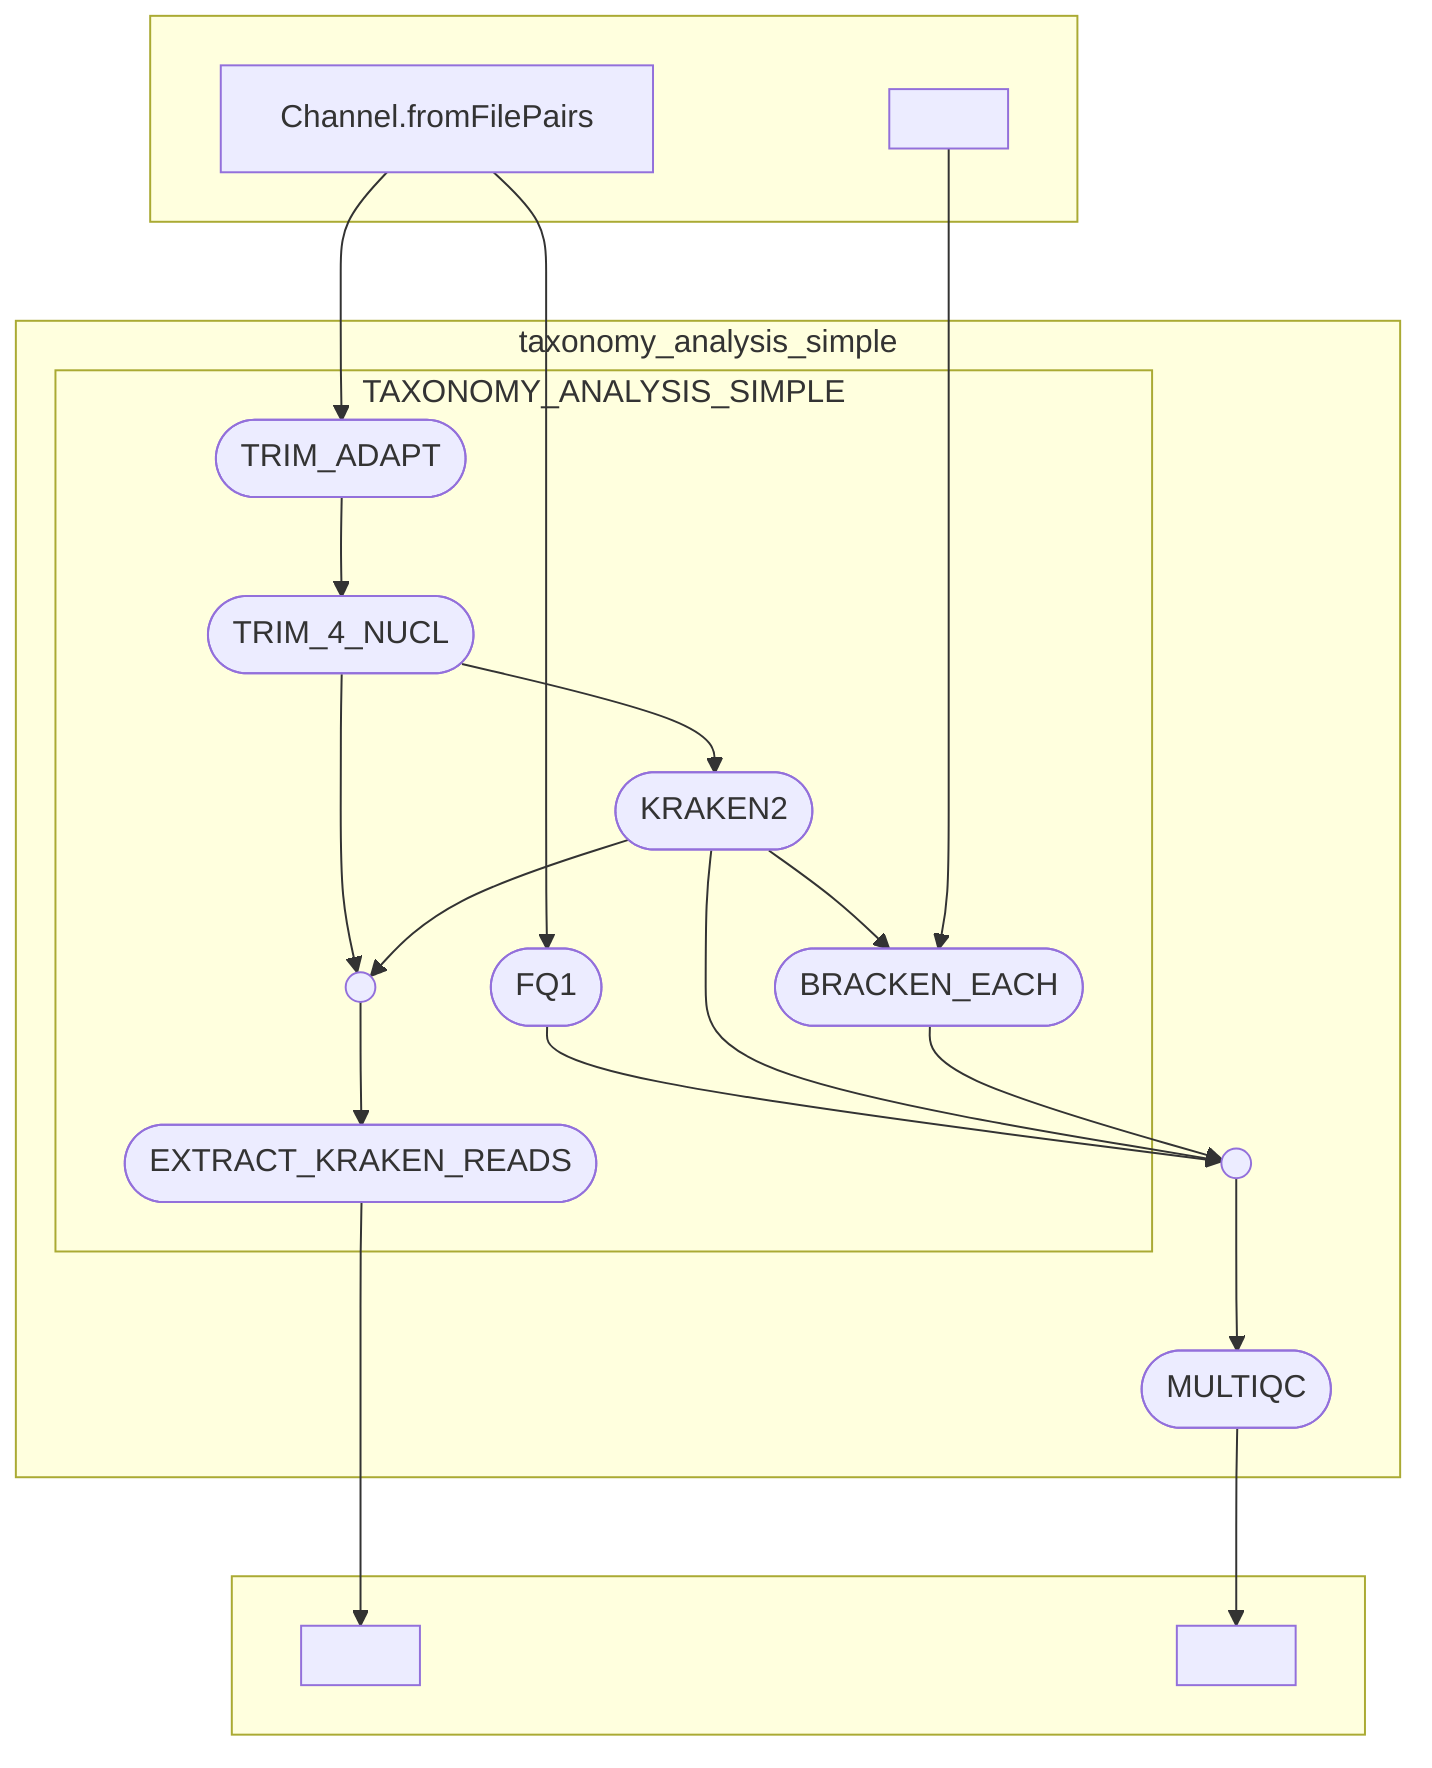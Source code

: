 flowchart TB
    subgraph " "
    v0["Channel.fromFilePairs"]
    v5[" "]
    end
    subgraph taxonomy_analysis_simple
    subgraph TAXONOMY_ANALYSIS_SIMPLE
    v1([FQ1])
    v2([TRIM_ADAPT])
    v3([TRIM_4_NUCL])
    v4([KRAKEN2])
    v6([BRACKEN_EACH])
    v9([EXTRACT_KRAKEN_READS])
    v7(( ))
    end
    v14([MULTIQC])
    v11(( ))
    end
    subgraph " "
    v10[" "]
    v15[" "]
    end
    v0 --> v1
    v0 --> v2
    v1 --> v11
    v2 --> v3
    v3 --> v4
    v3 --> v7
    v4 --> v6
    v4 --> v7
    v4 --> v11
    v5 --> v6
    v6 --> v11
    v7 --> v9
    v9 --> v10
    v11 --> v14
    v14 --> v15